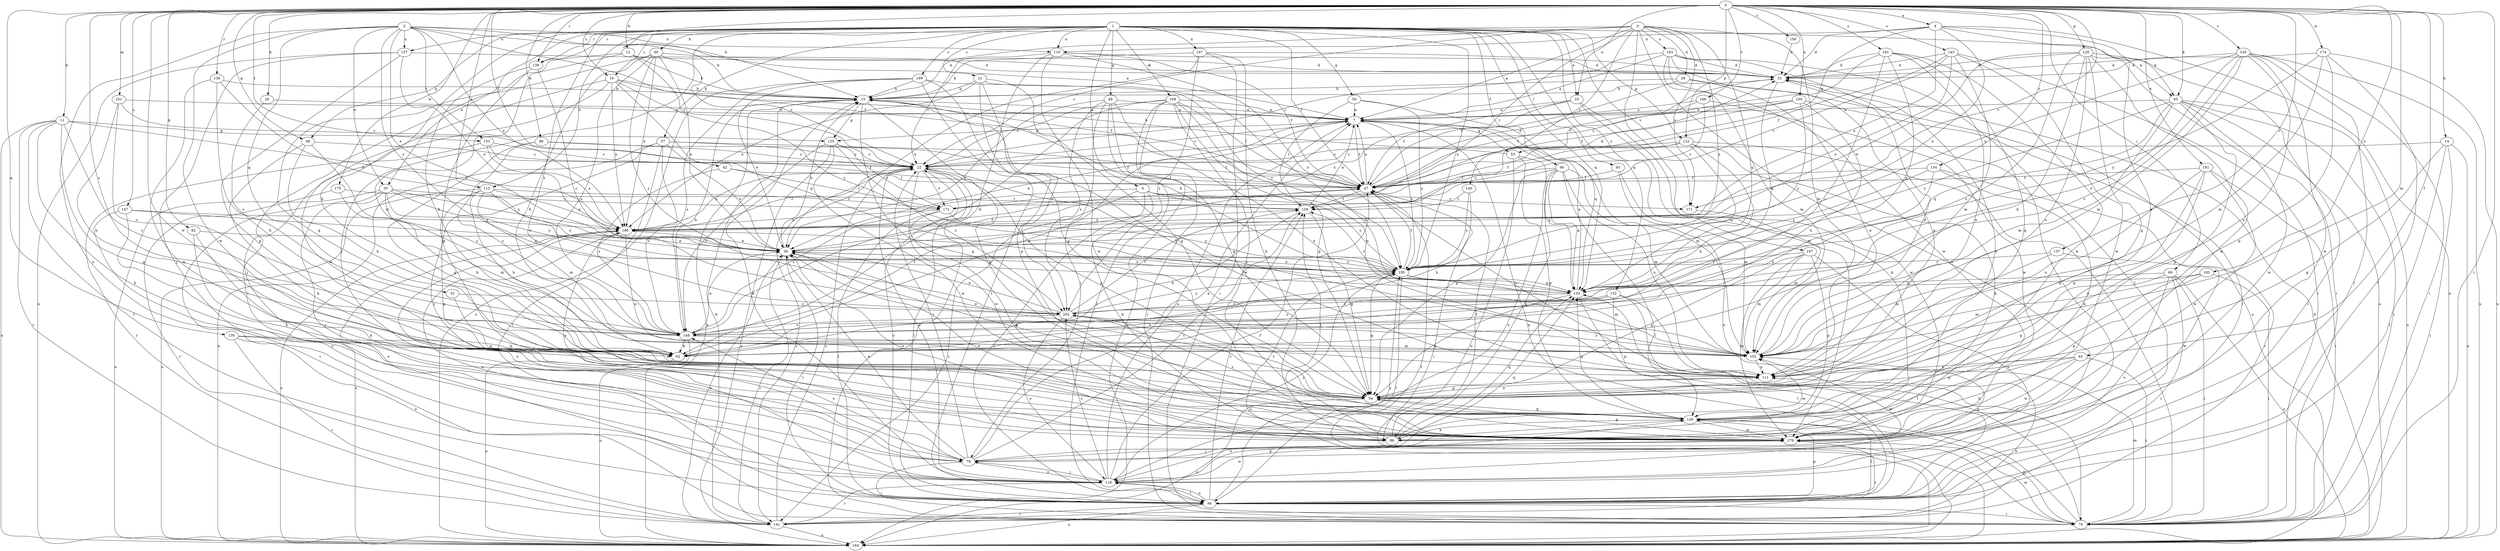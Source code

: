 strict digraph  {
0;
1;
2;
3;
4;
6;
7;
11;
12;
14;
15;
16;
21;
22;
26;
29;
31;
33;
35;
39;
42;
45;
46;
47;
48;
49;
50;
52;
53;
54;
57;
60;
62;
66;
70;
78;
80;
82;
85;
86;
93;
94;
101;
102;
105;
107;
109;
110;
111;
113;
118;
120;
122;
125;
126;
130;
132;
133;
134;
136;
137;
139;
140;
141;
143;
145;
147;
148;
150;
153;
156;
157;
163;
164;
166;
171;
172;
174;
175;
179;
181;
183;
188;
191;
195;
197;
199;
202;
0 -> 4  [label=a];
0 -> 11  [label=b];
0 -> 12  [label=b];
0 -> 14  [label=b];
0 -> 15  [label=b];
0 -> 16  [label=c];
0 -> 26  [label=d];
0 -> 33  [label=e];
0 -> 42  [label=f];
0 -> 45  [label=f];
0 -> 48  [label=g];
0 -> 66  [label=i];
0 -> 70  [label=i];
0 -> 80  [label=k];
0 -> 82  [label=k];
0 -> 85  [label=k];
0 -> 101  [label=m];
0 -> 102  [label=m];
0 -> 105  [label=n];
0 -> 113  [label=o];
0 -> 120  [label=p];
0 -> 122  [label=p];
0 -> 130  [label=q];
0 -> 134  [label=r];
0 -> 136  [label=r];
0 -> 137  [label=r];
0 -> 139  [label=r];
0 -> 143  [label=s];
0 -> 145  [label=s];
0 -> 147  [label=s];
0 -> 148  [label=s];
0 -> 150  [label=t];
0 -> 153  [label=t];
0 -> 166  [label=v];
0 -> 171  [label=v];
0 -> 174  [label=w];
0 -> 175  [label=w];
0 -> 179  [label=w];
0 -> 181  [label=x];
0 -> 183  [label=x];
0 -> 191  [label=y];
1 -> 6  [label=a];
1 -> 16  [label=c];
1 -> 21  [label=c];
1 -> 33  [label=e];
1 -> 35  [label=e];
1 -> 46  [label=f];
1 -> 47  [label=f];
1 -> 48  [label=g];
1 -> 49  [label=g];
1 -> 50  [label=g];
1 -> 57  [label=h];
1 -> 60  [label=h];
1 -> 62  [label=h];
1 -> 78  [label=j];
1 -> 85  [label=k];
1 -> 93  [label=l];
1 -> 107  [label=n];
1 -> 109  [label=n];
1 -> 110  [label=n];
1 -> 113  [label=o];
1 -> 122  [label=p];
1 -> 132  [label=q];
1 -> 133  [label=q];
1 -> 139  [label=r];
1 -> 157  [label=u];
1 -> 171  [label=v];
1 -> 195  [label=y];
1 -> 197  [label=z];
1 -> 199  [label=z];
1 -> 202  [label=z];
2 -> 7  [label=a];
2 -> 15  [label=b];
2 -> 35  [label=e];
2 -> 39  [label=e];
2 -> 47  [label=f];
2 -> 52  [label=g];
2 -> 110  [label=n];
2 -> 118  [label=o];
2 -> 153  [label=t];
2 -> 157  [label=u];
2 -> 179  [label=w];
2 -> 188  [label=x];
2 -> 195  [label=y];
3 -> 7  [label=a];
3 -> 15  [label=b];
3 -> 22  [label=c];
3 -> 29  [label=d];
3 -> 102  [label=m];
3 -> 118  [label=o];
3 -> 133  [label=q];
3 -> 139  [label=r];
3 -> 140  [label=r];
3 -> 156  [label=t];
3 -> 163  [label=u];
3 -> 171  [label=v];
3 -> 179  [label=w];
3 -> 195  [label=y];
4 -> 31  [label=d];
4 -> 39  [label=e];
4 -> 53  [label=g];
4 -> 85  [label=k];
4 -> 110  [label=n];
4 -> 111  [label=n];
4 -> 164  [label=u];
4 -> 188  [label=x];
6 -> 86  [label=k];
6 -> 94  [label=l];
6 -> 141  [label=r];
6 -> 148  [label=s];
6 -> 156  [label=t];
6 -> 171  [label=v];
6 -> 195  [label=y];
7 -> 22  [label=c];
7 -> 39  [label=e];
7 -> 47  [label=f];
7 -> 53  [label=g];
7 -> 102  [label=m];
7 -> 125  [label=p];
7 -> 195  [label=y];
11 -> 54  [label=g];
11 -> 86  [label=k];
11 -> 94  [label=l];
11 -> 125  [label=p];
11 -> 141  [label=r];
11 -> 148  [label=s];
11 -> 164  [label=u];
11 -> 188  [label=x];
12 -> 15  [label=b];
12 -> 22  [label=c];
12 -> 31  [label=d];
12 -> 54  [label=g];
12 -> 102  [label=m];
14 -> 22  [label=c];
14 -> 54  [label=g];
14 -> 70  [label=i];
14 -> 94  [label=l];
14 -> 164  [label=u];
15 -> 7  [label=a];
15 -> 54  [label=g];
15 -> 125  [label=p];
15 -> 126  [label=p];
16 -> 15  [label=b];
16 -> 47  [label=f];
16 -> 78  [label=j];
16 -> 133  [label=q];
16 -> 179  [label=w];
16 -> 188  [label=x];
16 -> 195  [label=y];
21 -> 15  [label=b];
21 -> 54  [label=g];
21 -> 102  [label=m];
21 -> 126  [label=p];
21 -> 188  [label=x];
21 -> 202  [label=z];
22 -> 47  [label=f];
22 -> 54  [label=g];
22 -> 70  [label=i];
22 -> 94  [label=l];
22 -> 118  [label=o];
22 -> 141  [label=r];
22 -> 172  [label=v];
22 -> 179  [label=w];
22 -> 188  [label=x];
26 -> 7  [label=a];
26 -> 62  [label=h];
29 -> 15  [label=b];
29 -> 47  [label=f];
29 -> 111  [label=n];
29 -> 164  [label=u];
31 -> 15  [label=b];
31 -> 133  [label=q];
33 -> 7  [label=a];
33 -> 47  [label=f];
33 -> 86  [label=k];
33 -> 179  [label=w];
33 -> 188  [label=x];
35 -> 62  [label=h];
35 -> 70  [label=i];
35 -> 78  [label=j];
35 -> 133  [label=q];
35 -> 164  [label=u];
35 -> 172  [label=v];
35 -> 188  [label=x];
35 -> 195  [label=y];
39 -> 15  [label=b];
39 -> 47  [label=f];
39 -> 54  [label=g];
39 -> 94  [label=l];
39 -> 141  [label=r];
39 -> 195  [label=y];
42 -> 47  [label=f];
42 -> 148  [label=s];
42 -> 172  [label=v];
45 -> 54  [label=g];
45 -> 70  [label=i];
45 -> 86  [label=k];
45 -> 111  [label=n];
45 -> 179  [label=w];
46 -> 47  [label=f];
46 -> 54  [label=g];
46 -> 86  [label=k];
46 -> 94  [label=l];
46 -> 102  [label=m];
46 -> 111  [label=n];
46 -> 118  [label=o];
46 -> 133  [label=q];
47 -> 7  [label=a];
47 -> 31  [label=d];
47 -> 70  [label=i];
47 -> 111  [label=n];
47 -> 156  [label=t];
48 -> 22  [label=c];
48 -> 62  [label=h];
48 -> 86  [label=k];
48 -> 148  [label=s];
49 -> 7  [label=a];
49 -> 39  [label=e];
49 -> 54  [label=g];
49 -> 78  [label=j];
49 -> 94  [label=l];
49 -> 111  [label=n];
49 -> 202  [label=z];
50 -> 7  [label=a];
50 -> 133  [label=q];
50 -> 156  [label=t];
50 -> 195  [label=y];
52 -> 54  [label=g];
52 -> 202  [label=z];
53 -> 15  [label=b];
53 -> 126  [label=p];
53 -> 133  [label=q];
53 -> 164  [label=u];
54 -> 111  [label=n];
54 -> 126  [label=p];
54 -> 164  [label=u];
54 -> 202  [label=z];
57 -> 22  [label=c];
57 -> 39  [label=e];
57 -> 47  [label=f];
57 -> 78  [label=j];
57 -> 94  [label=l];
57 -> 148  [label=s];
57 -> 164  [label=u];
60 -> 22  [label=c];
60 -> 31  [label=d];
60 -> 39  [label=e];
60 -> 62  [label=h];
60 -> 70  [label=i];
60 -> 148  [label=s];
60 -> 188  [label=x];
60 -> 202  [label=z];
62 -> 7  [label=a];
62 -> 164  [label=u];
66 -> 54  [label=g];
66 -> 70  [label=i];
66 -> 118  [label=o];
66 -> 133  [label=q];
66 -> 141  [label=r];
66 -> 164  [label=u];
70 -> 7  [label=a];
70 -> 102  [label=m];
70 -> 126  [label=p];
70 -> 133  [label=q];
70 -> 179  [label=w];
78 -> 7  [label=a];
78 -> 22  [label=c];
78 -> 39  [label=e];
78 -> 70  [label=i];
78 -> 102  [label=m];
78 -> 118  [label=o];
78 -> 133  [label=q];
78 -> 148  [label=s];
78 -> 156  [label=t];
80 -> 22  [label=c];
80 -> 47  [label=f];
80 -> 54  [label=g];
80 -> 148  [label=s];
82 -> 39  [label=e];
82 -> 86  [label=k];
82 -> 118  [label=o];
85 -> 7  [label=a];
85 -> 70  [label=i];
85 -> 94  [label=l];
85 -> 102  [label=m];
85 -> 126  [label=p];
85 -> 133  [label=q];
85 -> 164  [label=u];
85 -> 179  [label=w];
85 -> 195  [label=y];
86 -> 39  [label=e];
86 -> 47  [label=f];
86 -> 102  [label=m];
86 -> 133  [label=q];
86 -> 156  [label=t];
93 -> 47  [label=f];
93 -> 102  [label=m];
93 -> 118  [label=o];
94 -> 22  [label=c];
94 -> 70  [label=i];
94 -> 118  [label=o];
94 -> 126  [label=p];
94 -> 141  [label=r];
94 -> 156  [label=t];
94 -> 164  [label=u];
94 -> 188  [label=x];
94 -> 195  [label=y];
101 -> 7  [label=a];
101 -> 22  [label=c];
101 -> 62  [label=h];
101 -> 148  [label=s];
102 -> 22  [label=c];
102 -> 31  [label=d];
102 -> 39  [label=e];
102 -> 111  [label=n];
102 -> 202  [label=z];
105 -> 7  [label=a];
105 -> 22  [label=c];
105 -> 47  [label=f];
105 -> 62  [label=h];
105 -> 94  [label=l];
105 -> 195  [label=y];
107 -> 15  [label=b];
107 -> 31  [label=d];
107 -> 39  [label=e];
107 -> 70  [label=i];
107 -> 86  [label=k];
107 -> 202  [label=z];
109 -> 7  [label=a];
109 -> 22  [label=c];
109 -> 47  [label=f];
109 -> 54  [label=g];
109 -> 70  [label=i];
109 -> 111  [label=n];
109 -> 148  [label=s];
109 -> 164  [label=u];
109 -> 179  [label=w];
110 -> 22  [label=c];
110 -> 31  [label=d];
110 -> 47  [label=f];
110 -> 62  [label=h];
110 -> 179  [label=w];
110 -> 195  [label=y];
111 -> 15  [label=b];
111 -> 54  [label=g];
113 -> 62  [label=h];
113 -> 102  [label=m];
113 -> 126  [label=p];
113 -> 164  [label=u];
113 -> 172  [label=v];
113 -> 188  [label=x];
113 -> 195  [label=y];
118 -> 7  [label=a];
118 -> 15  [label=b];
118 -> 47  [label=f];
118 -> 78  [label=j];
118 -> 94  [label=l];
118 -> 126  [label=p];
118 -> 141  [label=r];
118 -> 179  [label=w];
118 -> 188  [label=x];
118 -> 195  [label=y];
118 -> 202  [label=z];
120 -> 31  [label=d];
120 -> 39  [label=e];
120 -> 54  [label=g];
120 -> 62  [label=h];
120 -> 70  [label=i];
120 -> 111  [label=n];
120 -> 148  [label=s];
120 -> 164  [label=u];
120 -> 179  [label=w];
122 -> 22  [label=c];
122 -> 47  [label=f];
122 -> 62  [label=h];
122 -> 70  [label=i];
122 -> 86  [label=k];
122 -> 133  [label=q];
122 -> 172  [label=v];
125 -> 22  [label=c];
125 -> 148  [label=s];
125 -> 164  [label=u];
125 -> 172  [label=v];
125 -> 179  [label=w];
125 -> 202  [label=z];
126 -> 31  [label=d];
126 -> 86  [label=k];
126 -> 94  [label=l];
126 -> 118  [label=o];
126 -> 133  [label=q];
126 -> 179  [label=w];
126 -> 202  [label=z];
130 -> 62  [label=h];
130 -> 111  [label=n];
130 -> 118  [label=o];
130 -> 141  [label=r];
132 -> 62  [label=h];
132 -> 70  [label=i];
132 -> 94  [label=l];
132 -> 126  [label=p];
132 -> 148  [label=s];
132 -> 202  [label=z];
133 -> 7  [label=a];
133 -> 54  [label=g];
133 -> 94  [label=l];
133 -> 156  [label=t];
133 -> 188  [label=x];
133 -> 202  [label=z];
134 -> 47  [label=f];
134 -> 62  [label=h];
134 -> 86  [label=k];
134 -> 141  [label=r];
134 -> 195  [label=y];
136 -> 15  [label=b];
136 -> 39  [label=e];
136 -> 148  [label=s];
136 -> 179  [label=w];
137 -> 102  [label=m];
137 -> 179  [label=w];
137 -> 195  [label=y];
139 -> 62  [label=h];
139 -> 126  [label=p];
139 -> 202  [label=z];
140 -> 62  [label=h];
140 -> 156  [label=t];
140 -> 195  [label=y];
141 -> 15  [label=b];
141 -> 22  [label=c];
141 -> 39  [label=e];
141 -> 111  [label=n];
141 -> 164  [label=u];
143 -> 31  [label=d];
143 -> 39  [label=e];
143 -> 47  [label=f];
143 -> 70  [label=i];
143 -> 102  [label=m];
143 -> 172  [label=v];
143 -> 179  [label=w];
145 -> 31  [label=d];
145 -> 70  [label=i];
145 -> 94  [label=l];
145 -> 102  [label=m];
145 -> 111  [label=n];
145 -> 148  [label=s];
145 -> 164  [label=u];
145 -> 179  [label=w];
145 -> 188  [label=x];
145 -> 202  [label=z];
147 -> 39  [label=e];
147 -> 86  [label=k];
147 -> 118  [label=o];
147 -> 188  [label=x];
148 -> 15  [label=b];
148 -> 39  [label=e];
148 -> 47  [label=f];
148 -> 62  [label=h];
148 -> 102  [label=m];
148 -> 164  [label=u];
150 -> 31  [label=d];
153 -> 22  [label=c];
153 -> 47  [label=f];
153 -> 141  [label=r];
153 -> 188  [label=x];
156 -> 7  [label=a];
156 -> 54  [label=g];
156 -> 62  [label=h];
156 -> 188  [label=x];
157 -> 31  [label=d];
157 -> 39  [label=e];
157 -> 78  [label=j];
157 -> 126  [label=p];
157 -> 164  [label=u];
163 -> 7  [label=a];
163 -> 22  [label=c];
163 -> 31  [label=d];
163 -> 54  [label=g];
163 -> 78  [label=j];
163 -> 94  [label=l];
163 -> 102  [label=m];
163 -> 179  [label=w];
164 -> 15  [label=b];
164 -> 31  [label=d];
164 -> 47  [label=f];
164 -> 188  [label=x];
166 -> 7  [label=a];
166 -> 47  [label=f];
166 -> 172  [label=v];
166 -> 179  [label=w];
171 -> 102  [label=m];
172 -> 31  [label=d];
172 -> 94  [label=l];
172 -> 179  [label=w];
172 -> 188  [label=x];
172 -> 195  [label=y];
174 -> 31  [label=d];
174 -> 94  [label=l];
174 -> 102  [label=m];
174 -> 126  [label=p];
174 -> 164  [label=u];
174 -> 195  [label=y];
175 -> 102  [label=m];
175 -> 141  [label=r];
175 -> 156  [label=t];
179 -> 39  [label=e];
179 -> 54  [label=g];
179 -> 78  [label=j];
179 -> 141  [label=r];
179 -> 188  [label=x];
181 -> 47  [label=f];
181 -> 54  [label=g];
181 -> 70  [label=i];
181 -> 111  [label=n];
181 -> 126  [label=p];
181 -> 179  [label=w];
183 -> 70  [label=i];
183 -> 102  [label=m];
183 -> 126  [label=p];
183 -> 133  [label=q];
188 -> 22  [label=c];
188 -> 39  [label=e];
188 -> 111  [label=n];
188 -> 164  [label=u];
191 -> 31  [label=d];
191 -> 54  [label=g];
191 -> 86  [label=k];
191 -> 111  [label=n];
191 -> 133  [label=q];
191 -> 148  [label=s];
191 -> 156  [label=t];
195 -> 15  [label=b];
195 -> 39  [label=e];
195 -> 47  [label=f];
195 -> 54  [label=g];
195 -> 94  [label=l];
195 -> 102  [label=m];
195 -> 133  [label=q];
195 -> 164  [label=u];
197 -> 54  [label=g];
197 -> 102  [label=m];
197 -> 118  [label=o];
197 -> 126  [label=p];
197 -> 179  [label=w];
197 -> 195  [label=y];
199 -> 15  [label=b];
199 -> 39  [label=e];
199 -> 54  [label=g];
199 -> 94  [label=l];
199 -> 148  [label=s];
199 -> 164  [label=u];
199 -> 195  [label=y];
202 -> 39  [label=e];
202 -> 118  [label=o];
202 -> 148  [label=s];
202 -> 156  [label=t];
202 -> 195  [label=y];
}
